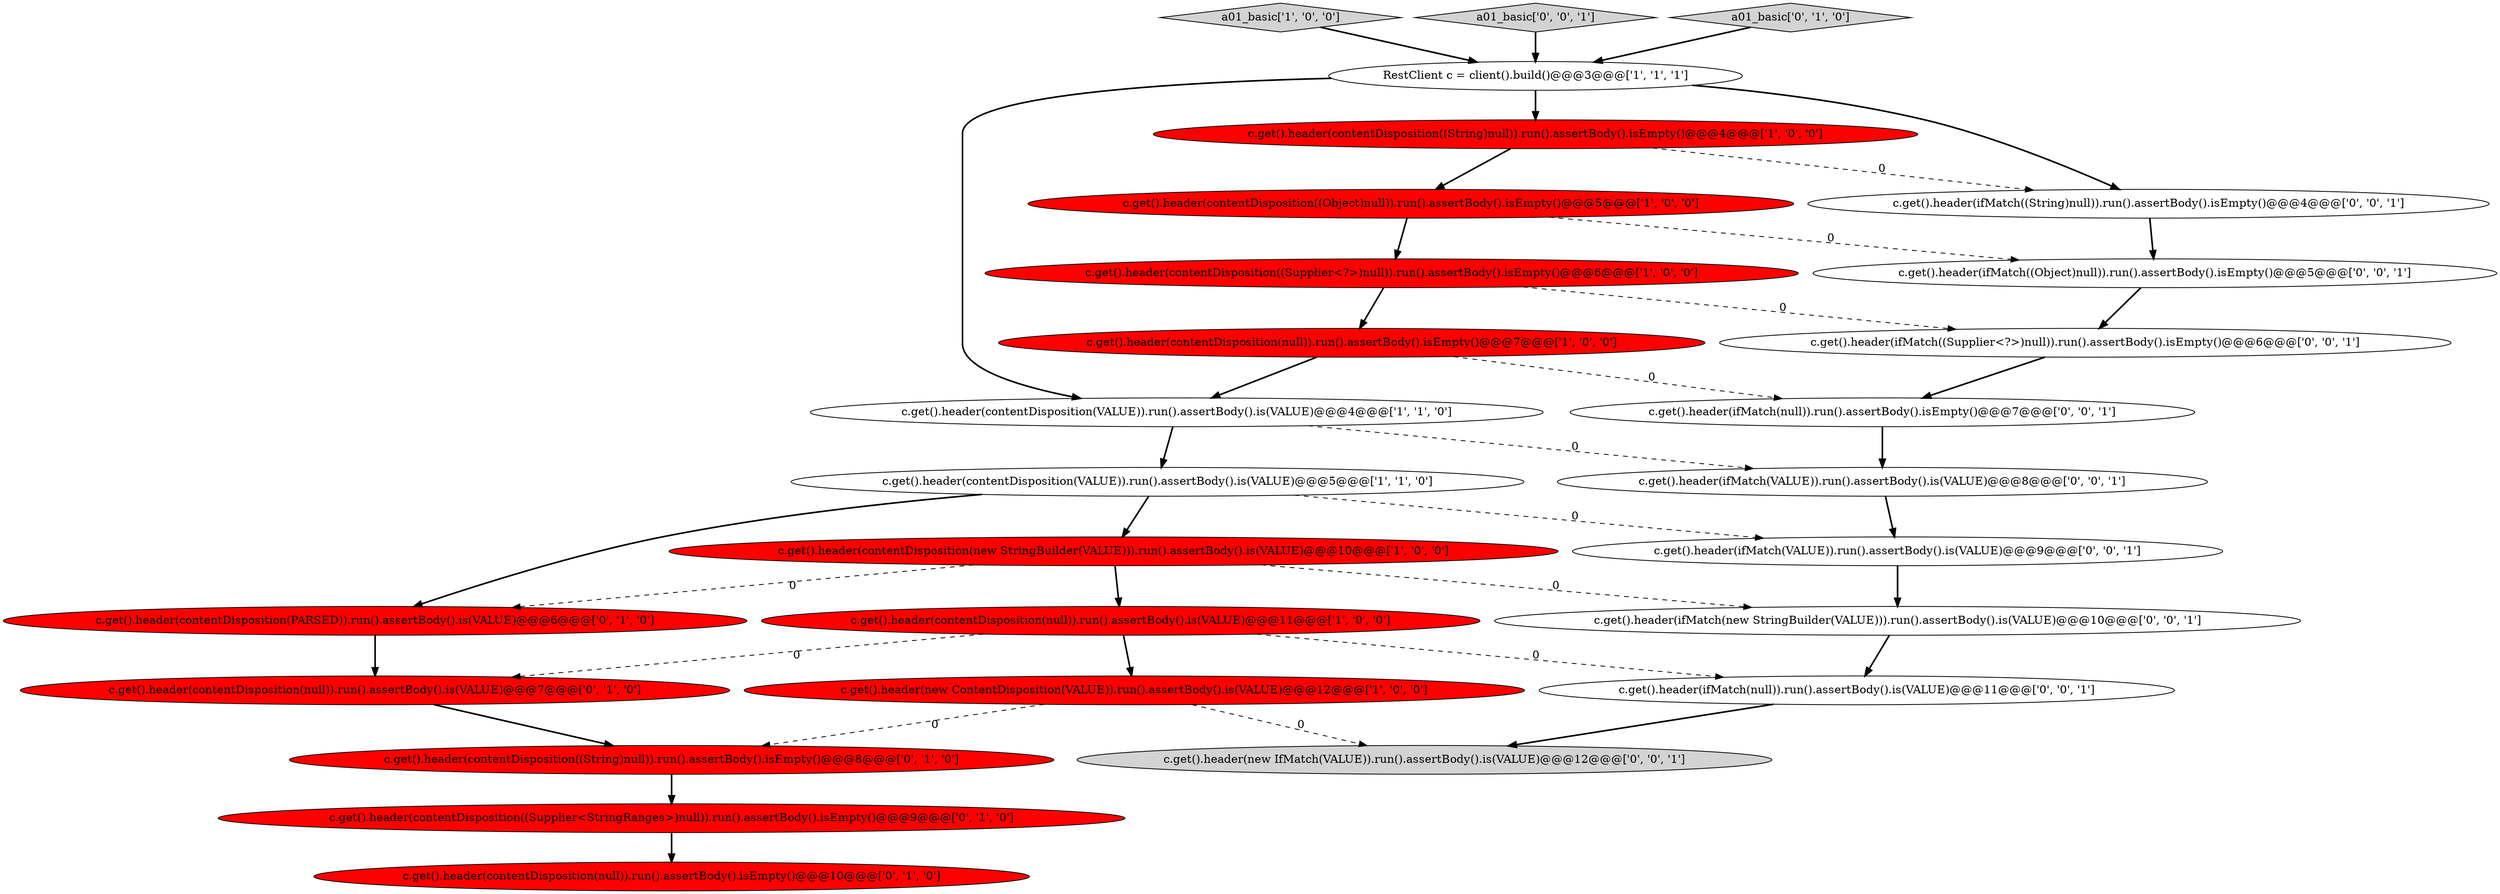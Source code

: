 digraph {
7 [style = filled, label = "c.get().header(contentDisposition((String)null)).run().assertBody().isEmpty()@@@4@@@['1', '0', '0']", fillcolor = red, shape = ellipse image = "AAA1AAABBB1BBB"];
23 [style = filled, label = "c.get().header(ifMatch((Object)null)).run().assertBody().isEmpty()@@@5@@@['0', '0', '1']", fillcolor = white, shape = ellipse image = "AAA0AAABBB3BBB"];
12 [style = filled, label = "c.get().header(contentDisposition(null)).run().assertBody().isEmpty()@@@10@@@['0', '1', '0']", fillcolor = red, shape = ellipse image = "AAA1AAABBB2BBB"];
21 [style = filled, label = "c.get().header(ifMatch(null)).run().assertBody().is(VALUE)@@@11@@@['0', '0', '1']", fillcolor = white, shape = ellipse image = "AAA0AAABBB3BBB"];
13 [style = filled, label = "c.get().header(contentDisposition(null)).run().assertBody().is(VALUE)@@@7@@@['0', '1', '0']", fillcolor = red, shape = ellipse image = "AAA1AAABBB2BBB"];
25 [style = filled, label = "c.get().header(ifMatch(new StringBuilder(VALUE))).run().assertBody().is(VALUE)@@@10@@@['0', '0', '1']", fillcolor = white, shape = ellipse image = "AAA0AAABBB3BBB"];
22 [style = filled, label = "c.get().header(ifMatch(VALUE)).run().assertBody().is(VALUE)@@@8@@@['0', '0', '1']", fillcolor = white, shape = ellipse image = "AAA0AAABBB3BBB"];
26 [style = filled, label = "c.get().header(new IfMatch(VALUE)).run().assertBody().is(VALUE)@@@12@@@['0', '0', '1']", fillcolor = lightgray, shape = ellipse image = "AAA0AAABBB3BBB"];
6 [style = filled, label = "RestClient c = client().build()@@@3@@@['1', '1', '1']", fillcolor = white, shape = ellipse image = "AAA0AAABBB1BBB"];
2 [style = filled, label = "a01_basic['1', '0', '0']", fillcolor = lightgray, shape = diamond image = "AAA0AAABBB1BBB"];
1 [style = filled, label = "c.get().header(new ContentDisposition(VALUE)).run().assertBody().is(VALUE)@@@12@@@['1', '0', '0']", fillcolor = red, shape = ellipse image = "AAA1AAABBB1BBB"];
9 [style = filled, label = "c.get().header(contentDisposition(new StringBuilder(VALUE))).run().assertBody().is(VALUE)@@@10@@@['1', '0', '0']", fillcolor = red, shape = ellipse image = "AAA1AAABBB1BBB"];
3 [style = filled, label = "c.get().header(contentDisposition((Object)null)).run().assertBody().isEmpty()@@@5@@@['1', '0', '0']", fillcolor = red, shape = ellipse image = "AAA1AAABBB1BBB"];
24 [style = filled, label = "a01_basic['0', '0', '1']", fillcolor = lightgray, shape = diamond image = "AAA0AAABBB3BBB"];
10 [style = filled, label = "c.get().header(contentDisposition(null)).run().assertBody().is(VALUE)@@@11@@@['1', '0', '0']", fillcolor = red, shape = ellipse image = "AAA1AAABBB1BBB"];
5 [style = filled, label = "c.get().header(contentDisposition(VALUE)).run().assertBody().is(VALUE)@@@4@@@['1', '1', '0']", fillcolor = white, shape = ellipse image = "AAA0AAABBB1BBB"];
17 [style = filled, label = "c.get().header(ifMatch(null)).run().assertBody().isEmpty()@@@7@@@['0', '0', '1']", fillcolor = white, shape = ellipse image = "AAA0AAABBB3BBB"];
0 [style = filled, label = "c.get().header(contentDisposition((Supplier<?>)null)).run().assertBody().isEmpty()@@@6@@@['1', '0', '0']", fillcolor = red, shape = ellipse image = "AAA1AAABBB1BBB"];
19 [style = filled, label = "c.get().header(ifMatch((String)null)).run().assertBody().isEmpty()@@@4@@@['0', '0', '1']", fillcolor = white, shape = ellipse image = "AAA0AAABBB3BBB"];
15 [style = filled, label = "c.get().header(contentDisposition((String)null)).run().assertBody().isEmpty()@@@8@@@['0', '1', '0']", fillcolor = red, shape = ellipse image = "AAA1AAABBB2BBB"];
20 [style = filled, label = "c.get().header(ifMatch((Supplier<?>)null)).run().assertBody().isEmpty()@@@6@@@['0', '0', '1']", fillcolor = white, shape = ellipse image = "AAA0AAABBB3BBB"];
8 [style = filled, label = "c.get().header(contentDisposition(VALUE)).run().assertBody().is(VALUE)@@@5@@@['1', '1', '0']", fillcolor = white, shape = ellipse image = "AAA0AAABBB1BBB"];
14 [style = filled, label = "c.get().header(contentDisposition(PARSED)).run().assertBody().is(VALUE)@@@6@@@['0', '1', '0']", fillcolor = red, shape = ellipse image = "AAA1AAABBB2BBB"];
18 [style = filled, label = "c.get().header(ifMatch(VALUE)).run().assertBody().is(VALUE)@@@9@@@['0', '0', '1']", fillcolor = white, shape = ellipse image = "AAA0AAABBB3BBB"];
16 [style = filled, label = "a01_basic['0', '1', '0']", fillcolor = lightgray, shape = diamond image = "AAA0AAABBB2BBB"];
4 [style = filled, label = "c.get().header(contentDisposition(null)).run().assertBody().isEmpty()@@@7@@@['1', '0', '0']", fillcolor = red, shape = ellipse image = "AAA1AAABBB1BBB"];
11 [style = filled, label = "c.get().header(contentDisposition((Supplier<StringRanges>)null)).run().assertBody().isEmpty()@@@9@@@['0', '1', '0']", fillcolor = red, shape = ellipse image = "AAA1AAABBB2BBB"];
5->8 [style = bold, label=""];
23->20 [style = bold, label=""];
20->17 [style = bold, label=""];
10->21 [style = dashed, label="0"];
4->17 [style = dashed, label="0"];
1->26 [style = dashed, label="0"];
2->6 [style = bold, label=""];
1->15 [style = dashed, label="0"];
16->6 [style = bold, label=""];
8->14 [style = bold, label=""];
11->12 [style = bold, label=""];
6->19 [style = bold, label=""];
9->10 [style = bold, label=""];
10->13 [style = dashed, label="0"];
17->22 [style = bold, label=""];
0->20 [style = dashed, label="0"];
7->3 [style = bold, label=""];
3->0 [style = bold, label=""];
3->23 [style = dashed, label="0"];
6->5 [style = bold, label=""];
21->26 [style = bold, label=""];
22->18 [style = bold, label=""];
9->14 [style = dashed, label="0"];
15->11 [style = bold, label=""];
7->19 [style = dashed, label="0"];
0->4 [style = bold, label=""];
19->23 [style = bold, label=""];
9->25 [style = dashed, label="0"];
8->9 [style = bold, label=""];
18->25 [style = bold, label=""];
8->18 [style = dashed, label="0"];
13->15 [style = bold, label=""];
14->13 [style = bold, label=""];
6->7 [style = bold, label=""];
10->1 [style = bold, label=""];
24->6 [style = bold, label=""];
4->5 [style = bold, label=""];
25->21 [style = bold, label=""];
5->22 [style = dashed, label="0"];
}
